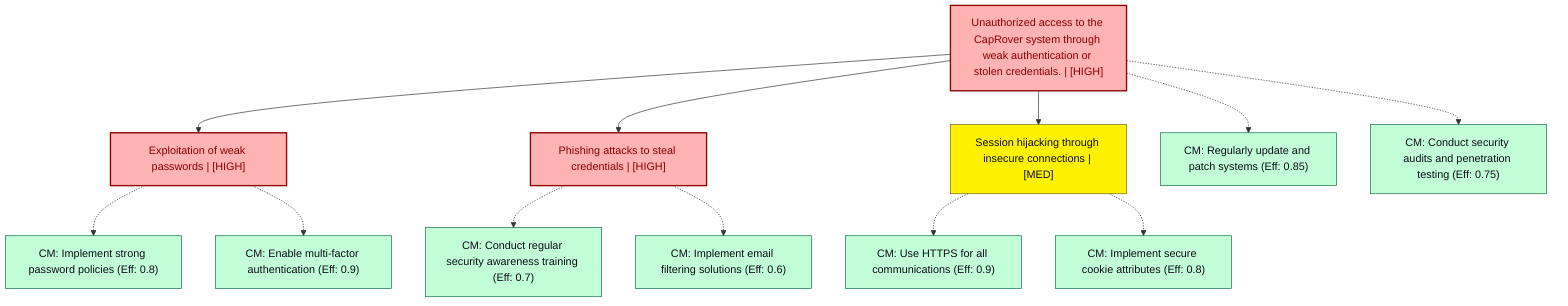 graph TB
  node_01K64P3NY3C4X92KS94PYA6AGY["Unauthorized access to the CapRover system through weak authentication or stolen credentials. | [HIGH]"]:::highRisk
  node_01K64P3NY3C4X92KS94PYA6AGY-1["Exploitation of weak passwords | [HIGH]"]:::highRisk
  node_01K64P3NY3C4X92KS94PYA6AGY-1_cm_0["CM: Implement strong password policies (Eff: 0.8)"]:::countermeasure
  node_01K64P3NY3C4X92KS94PYA6AGY-1_cm_1["CM: Enable multi-factor authentication (Eff: 0.9)"]:::countermeasure
  node_01K64P3NY3C4X92KS94PYA6AGY-2["Phishing attacks to steal credentials | [HIGH]"]:::highRisk
  node_01K64P3NY3C4X92KS94PYA6AGY-2_cm_0["CM: Conduct regular security awareness training (Eff: 0.7)"]:::countermeasure
  node_01K64P3NY3C4X92KS94PYA6AGY-2_cm_1["CM: Implement email filtering solutions (Eff: 0.6)"]:::countermeasure
  node_01K64P3NY3C4X92KS94PYA6AGY-3["Session hijacking through insecure connections | [MED]"]:::mediumRisk
  node_01K64P3NY3C4X92KS94PYA6AGY-3_cm_0["CM: Use HTTPS for all communications (Eff: 0.9)"]:::countermeasure
  node_01K64P3NY3C4X92KS94PYA6AGY-3_cm_1["CM: Implement secure cookie attributes (Eff: 0.8)"]:::countermeasure
  node_01K64P3NY3C4X92KS94PYA6AGY_cm_0["CM: Regularly update and patch systems (Eff: 0.85)"]:::countermeasure
  node_01K64P3NY3C4X92KS94PYA6AGY_cm_1["CM: Conduct security audits and penetration testing (Eff: 0.75)"]:::countermeasure

  node_01K64P3NY3C4X92KS94PYA6AGY --> node_01K64P3NY3C4X92KS94PYA6AGY-1
  node_01K64P3NY3C4X92KS94PYA6AGY-1 -.-> node_01K64P3NY3C4X92KS94PYA6AGY-1_cm_0
  node_01K64P3NY3C4X92KS94PYA6AGY-1 -.-> node_01K64P3NY3C4X92KS94PYA6AGY-1_cm_1
  node_01K64P3NY3C4X92KS94PYA6AGY --> node_01K64P3NY3C4X92KS94PYA6AGY-2
  node_01K64P3NY3C4X92KS94PYA6AGY-2 -.-> node_01K64P3NY3C4X92KS94PYA6AGY-2_cm_0
  node_01K64P3NY3C4X92KS94PYA6AGY-2 -.-> node_01K64P3NY3C4X92KS94PYA6AGY-2_cm_1
  node_01K64P3NY3C4X92KS94PYA6AGY --> node_01K64P3NY3C4X92KS94PYA6AGY-3
  node_01K64P3NY3C4X92KS94PYA6AGY-3 -.-> node_01K64P3NY3C4X92KS94PYA6AGY-3_cm_0
  node_01K64P3NY3C4X92KS94PYA6AGY-3 -.-> node_01K64P3NY3C4X92KS94PYA6AGY-3_cm_1
  node_01K64P3NY3C4X92KS94PYA6AGY -.-> node_01K64P3NY3C4X92KS94PYA6AGY_cm_0
  node_01K64P3NY3C4X92KS94PYA6AGY -.-> node_01K64P3NY3C4X92KS94PYA6AGY_cm_1

  classDef andNode fill:#FFB3B3,stroke:#8B0000,stroke-width:2px,color:#0B0D17
  classDef orNode fill:#C2FFD8,stroke:#106B49,stroke-width:2px,color:#0B0D17
  classDef leafNode fill:#73d1ff,stroke:#29ABE2,stroke-width:2px,color:#0B0D17
  classDef highRisk fill:#FFB3B3,color:#8B0000,stroke:#8B0000,stroke-width:2px
  classDef mediumRisk fill:#FFF200,stroke:#7A6300,stroke-width:1px,color:#0B0D17
  classDef lowRisk fill:#FFF2B3,stroke:#FFF2B3,stroke-width:1px,color:#0B0D17
  classDef countermeasure fill:#C2FFD8,stroke:#106B49,stroke-width:1px,color:#0B0D17
  classDef reference fill:#ffa1ad,stroke:#A259FF,stroke-width:1px,stroke-dasharray:3 3,color:#0B0D17
  classDef mitreNode stroke-dasharray:5 5
  classDef note fill:#ffffcc,stroke:#ffcc00,stroke-width:2px,stroke-dasharray:5 5